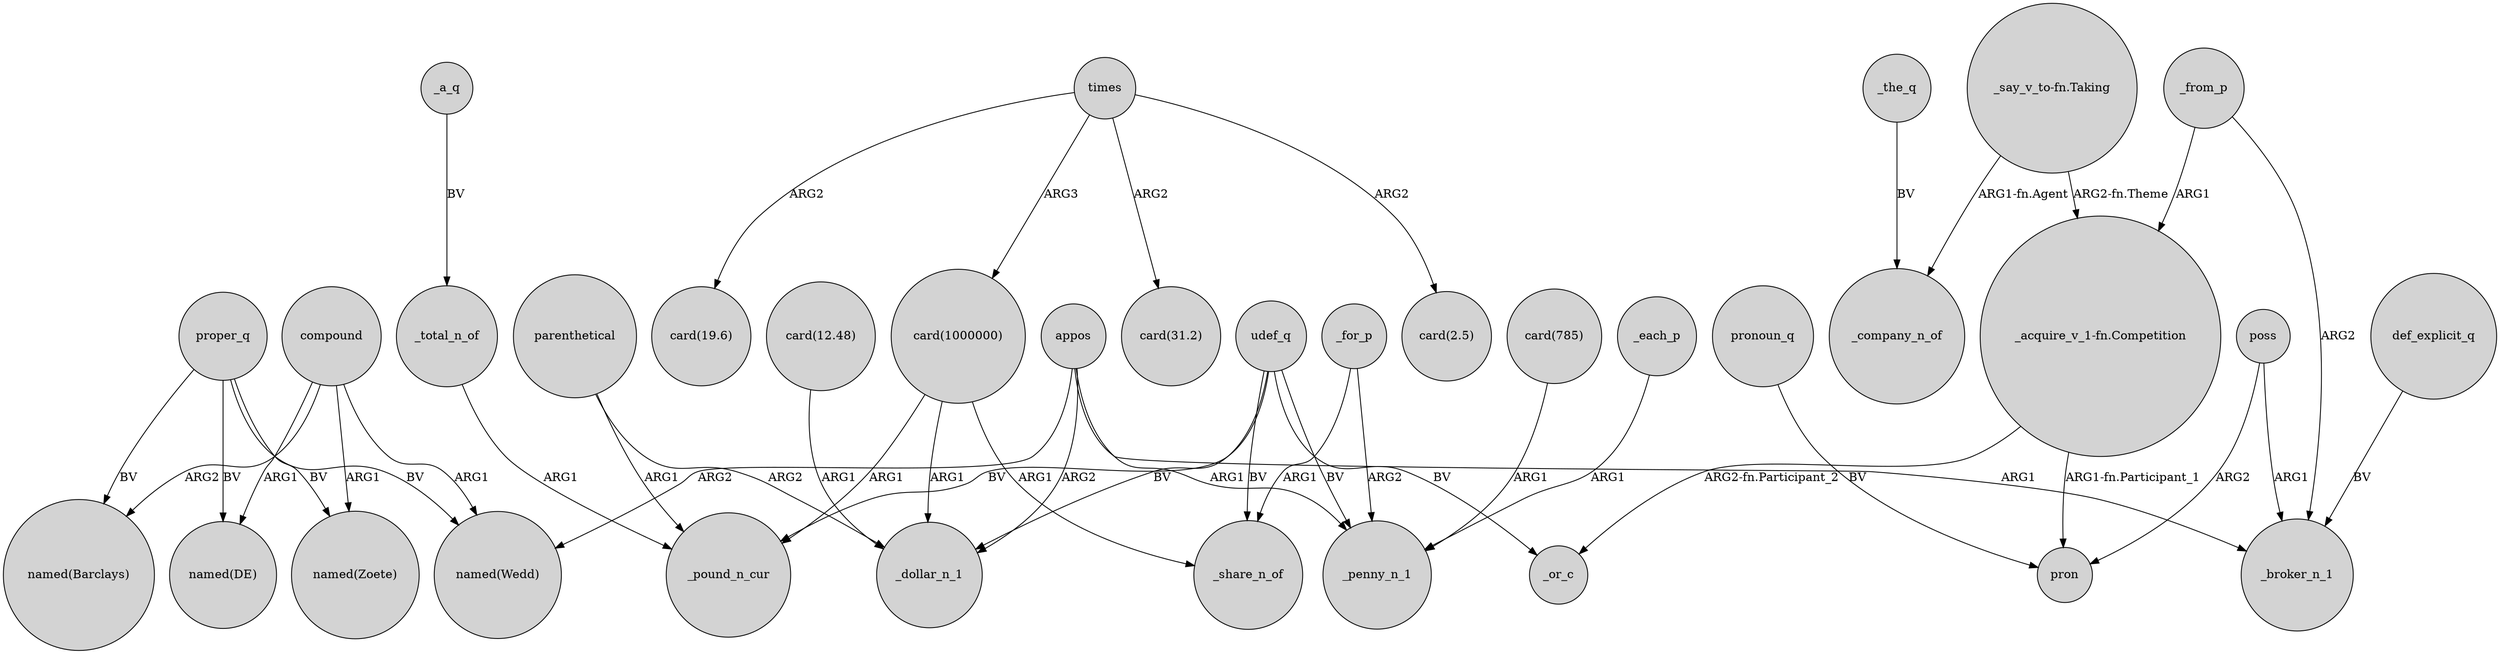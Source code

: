 digraph {
	node [shape=circle style=filled]
	compound -> "named(Barclays)" [label=ARG2]
	appos -> "named(Wedd)" [label=ARG2]
	udef_q -> _pound_n_cur [label=BV]
	proper_q -> "named(DE)" [label=BV]
	_total_n_of -> _pound_n_cur [label=ARG1]
	"_acquire_v_1-fn.Competition" -> pron [label="ARG1-fn.Participant_1"]
	compound -> "named(DE)" [label=ARG1]
	"card(785)" -> _penny_n_1 [label=ARG1]
	appos -> _dollar_n_1 [label=ARG2]
	appos -> _broker_n_1 [label=ARG1]
	times -> "card(1000000)" [label=ARG3]
	"_say_v_to-fn.Taking" -> _company_n_of [label="ARG1-fn.Agent"]
	_from_p -> "_acquire_v_1-fn.Competition" [label=ARG1]
	compound -> "named(Wedd)" [label=ARG1]
	parenthetical -> _pound_n_cur [label=ARG1]
	udef_q -> _or_c [label=BV]
	pronoun_q -> pron [label=BV]
	proper_q -> "named(Wedd)" [label=BV]
	poss -> pron [label=ARG2]
	times -> "card(31.2)" [label=ARG2]
	"card(12.48)" -> _dollar_n_1 [label=ARG1]
	times -> "card(2.5)" [label=ARG2]
	"card(1000000)" -> _pound_n_cur [label=ARG1]
	def_explicit_q -> _broker_n_1 [label=BV]
	udef_q -> _share_n_of [label=BV]
	_a_q -> _total_n_of [label=BV]
	udef_q -> _dollar_n_1 [label=BV]
	proper_q -> "named(Zoete)" [label=BV]
	"_say_v_to-fn.Taking" -> "_acquire_v_1-fn.Competition" [label="ARG2-fn.Theme"]
	"card(1000000)" -> _dollar_n_1 [label=ARG1]
	"card(1000000)" -> _share_n_of [label=ARG1]
	appos -> _penny_n_1 [label=ARG1]
	_from_p -> _broker_n_1 [label=ARG2]
	_each_p -> _penny_n_1 [label=ARG1]
	udef_q -> _penny_n_1 [label=BV]
	_for_p -> _share_n_of [label=ARG1]
	times -> "card(19.6)" [label=ARG2]
	parenthetical -> _dollar_n_1 [label=ARG2]
	proper_q -> "named(Barclays)" [label=BV]
	compound -> "named(Zoete)" [label=ARG1]
	_the_q -> _company_n_of [label=BV]
	poss -> _broker_n_1 [label=ARG1]
	"_acquire_v_1-fn.Competition" -> _or_c [label="ARG2-fn.Participant_2"]
	_for_p -> _penny_n_1 [label=ARG2]
}
